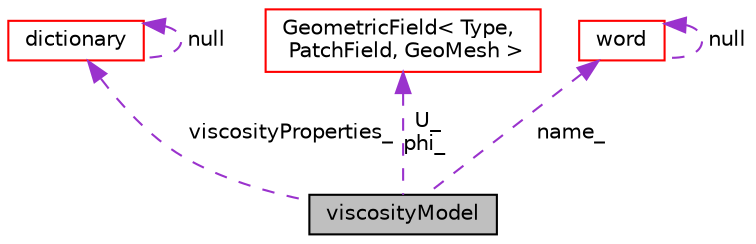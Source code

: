 digraph "viscosityModel"
{
  bgcolor="transparent";
  edge [fontname="Helvetica",fontsize="10",labelfontname="Helvetica",labelfontsize="10"];
  node [fontname="Helvetica",fontsize="10",shape=record];
  Node1 [label="viscosityModel",height=0.2,width=0.4,color="black", fillcolor="grey75", style="filled", fontcolor="black"];
  Node2 -> Node1 [dir="back",color="darkorchid3",fontsize="10",style="dashed",label=" viscosityProperties_" ,fontname="Helvetica"];
  Node2 [label="dictionary",height=0.2,width=0.4,color="red",URL="$a00524.html",tooltip="A list of keyword definitions, which are a keyword followed by any number of values (e..."];
  Node2 -> Node2 [dir="back",color="darkorchid3",fontsize="10",style="dashed",label=" null" ,fontname="Helvetica"];
  Node3 -> Node1 [dir="back",color="darkorchid3",fontsize="10",style="dashed",label=" U_\nphi_" ,fontname="Helvetica"];
  Node3 [label="GeometricField\< Type,\l PatchField, GeoMesh \>",height=0.2,width=0.4,color="red",URL="$a00921.html",tooltip="Generic GeometricField class. "];
  Node4 -> Node1 [dir="back",color="darkorchid3",fontsize="10",style="dashed",label=" name_" ,fontname="Helvetica"];
  Node4 [label="word",height=0.2,width=0.4,color="red",URL="$a02869.html",tooltip="A class for handling words, derived from string. "];
  Node4 -> Node4 [dir="back",color="darkorchid3",fontsize="10",style="dashed",label=" null" ,fontname="Helvetica"];
}

